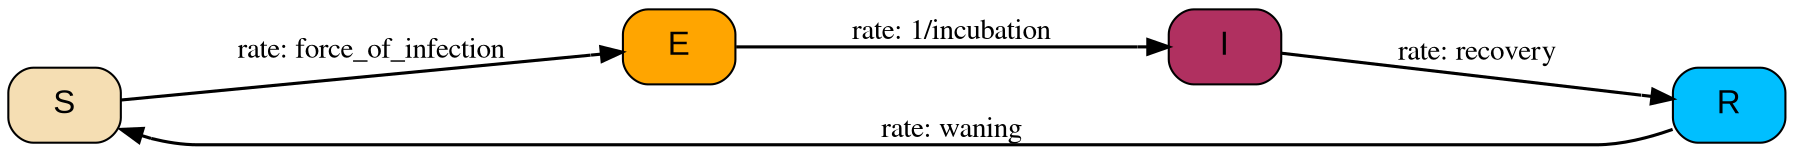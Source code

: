 digraph {
          charset="utf-8"
        	rankdir=LR;
        
        	node[fontsize=16, fontname=Arial, shape=box, style="filled,rounded"];
        	edge[minlen=1.5, fontname=Times, penwidth=1.5, tailtooltip="", headtooltip=""];

        	"S" [shape="Mrecord", label="S", tooltip="S (Susceptible):
	suceptible of becoming infected", fillcolor="wheat", style="filled,rounded"] ;
	"E" [shape="Mrecord", label="E", tooltip="E (Latent):
	infected but not yet able to transmit the disease", fillcolor="orange", style="filled,rounded"] ;
	"I" [shape="Mrecord", label="I", tooltip="I (Infectious):
	infected and able to transmit the disease", fillcolor="maroon", style="filled,rounded"] ;
	"R" [shape="Mrecord", label="R", tooltip="R (Resistant):
	healthy again and resistant to infection", fillcolor="deepskyblue", style="filled,rounded"] ;
	"E" -> "I" [label="rate: 1/incubation", labeltooltip="rate: 1/incubation", arrowtail="none", arrowhead="normalnone", dir=both, tooltip="", minlen=3, style="solid"];
	"I" -> "R" [label="rate: recovery", labeltooltip="recovery [parameter]:
	recovery rate (/day)                                                    
	0.1", arrowtail="none", arrowhead="normalnone", dir=both, tooltip="", minlen=3, style="solid"];
	"R" -> "S" [label="rate: waning", labeltooltip="waning [parameter]:
	rate at which individuals lose immunity (/day)                          
	0.05", arrowtail="none", arrowhead="normalnone", dir=both, tooltip="", minlen=3, style="solid"];
	"S" -> "E" [label="rate: force_of_infection", labeltooltip="force_of_infection [parameter]:
	infection function                                                      
	transmission_I * total_I / total_population", arrowtail="none", arrowhead="normalnone", dir=both, tooltip="", minlen=3, style="solid"];
}